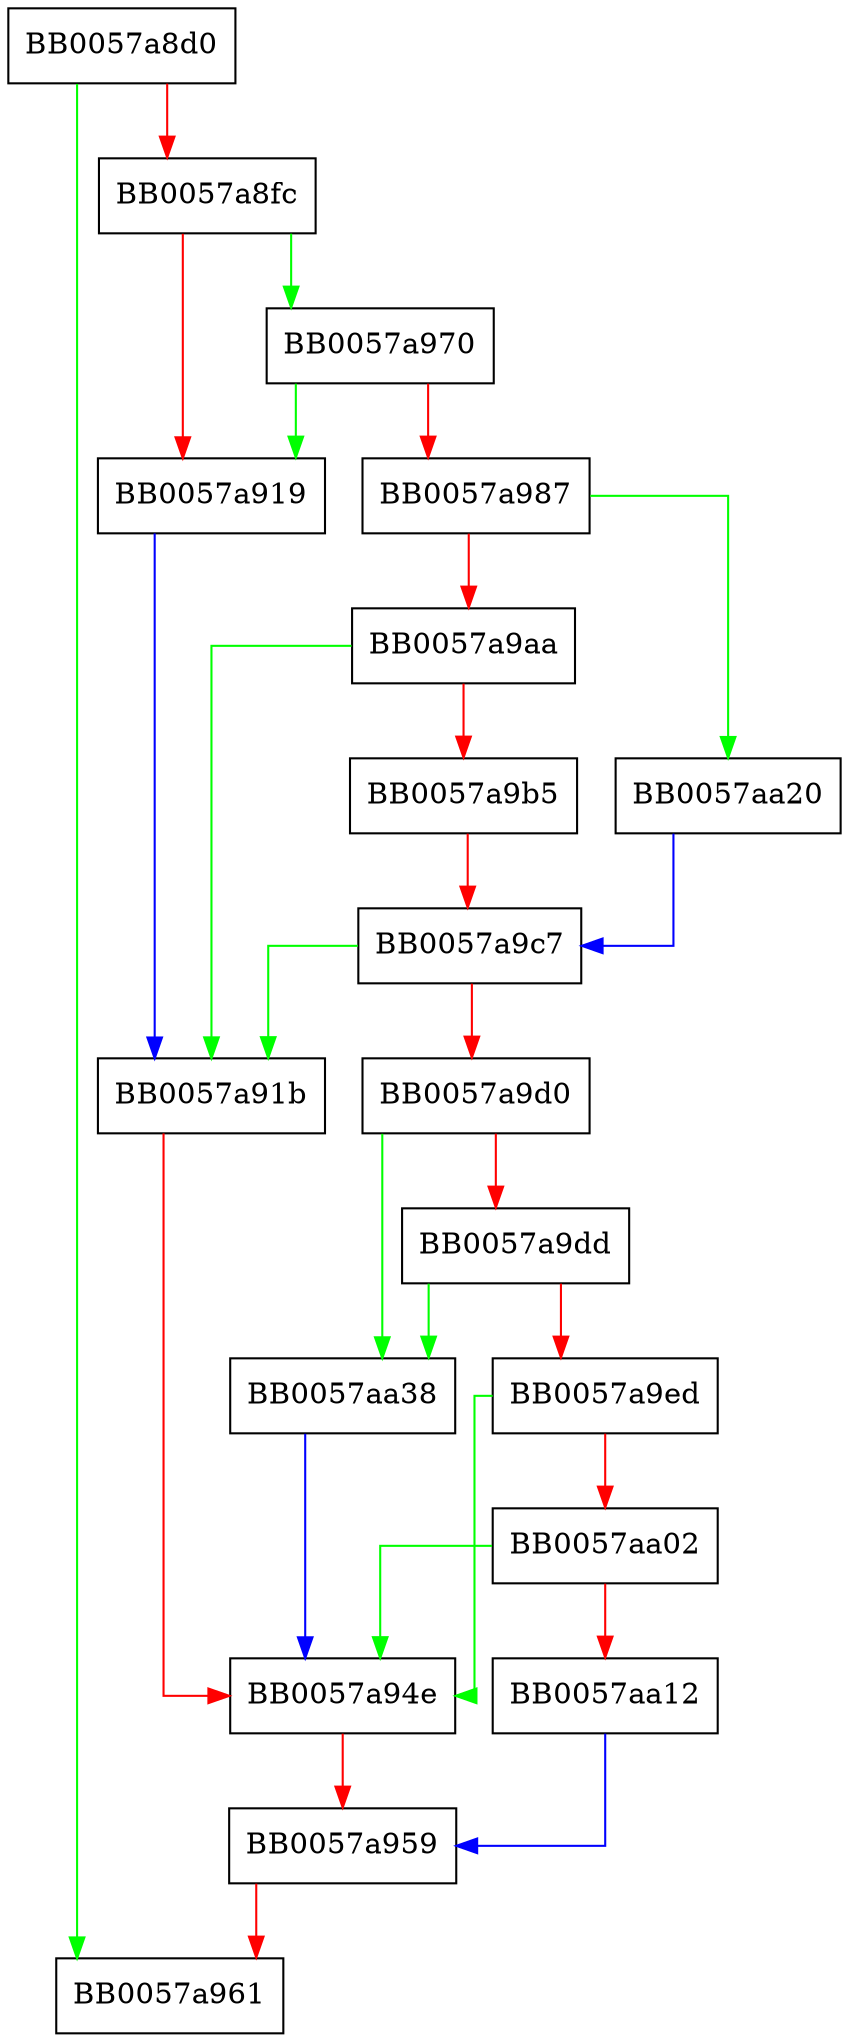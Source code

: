 digraph ossl_dh_key_from_pkcs8 {
  node [shape="box"];
  graph [splines=ortho];
  BB0057a8d0 -> BB0057a961 [color="green"];
  BB0057a8d0 -> BB0057a8fc [color="red"];
  BB0057a8fc -> BB0057a970 [color="green"];
  BB0057a8fc -> BB0057a919 [color="red"];
  BB0057a919 -> BB0057a91b [color="blue"];
  BB0057a91b -> BB0057a94e [color="red"];
  BB0057a94e -> BB0057a959 [color="red"];
  BB0057a959 -> BB0057a961 [color="red"];
  BB0057a970 -> BB0057a919 [color="green"];
  BB0057a970 -> BB0057a987 [color="red"];
  BB0057a987 -> BB0057aa20 [color="green"];
  BB0057a987 -> BB0057a9aa [color="red"];
  BB0057a9aa -> BB0057a91b [color="green"];
  BB0057a9aa -> BB0057a9b5 [color="red"];
  BB0057a9b5 -> BB0057a9c7 [color="red"];
  BB0057a9c7 -> BB0057a91b [color="green"];
  BB0057a9c7 -> BB0057a9d0 [color="red"];
  BB0057a9d0 -> BB0057aa38 [color="green"];
  BB0057a9d0 -> BB0057a9dd [color="red"];
  BB0057a9dd -> BB0057aa38 [color="green"];
  BB0057a9dd -> BB0057a9ed [color="red"];
  BB0057a9ed -> BB0057a94e [color="green"];
  BB0057a9ed -> BB0057aa02 [color="red"];
  BB0057aa02 -> BB0057a94e [color="green"];
  BB0057aa02 -> BB0057aa12 [color="red"];
  BB0057aa12 -> BB0057a959 [color="blue"];
  BB0057aa20 -> BB0057a9c7 [color="blue"];
  BB0057aa38 -> BB0057a94e [color="blue"];
}